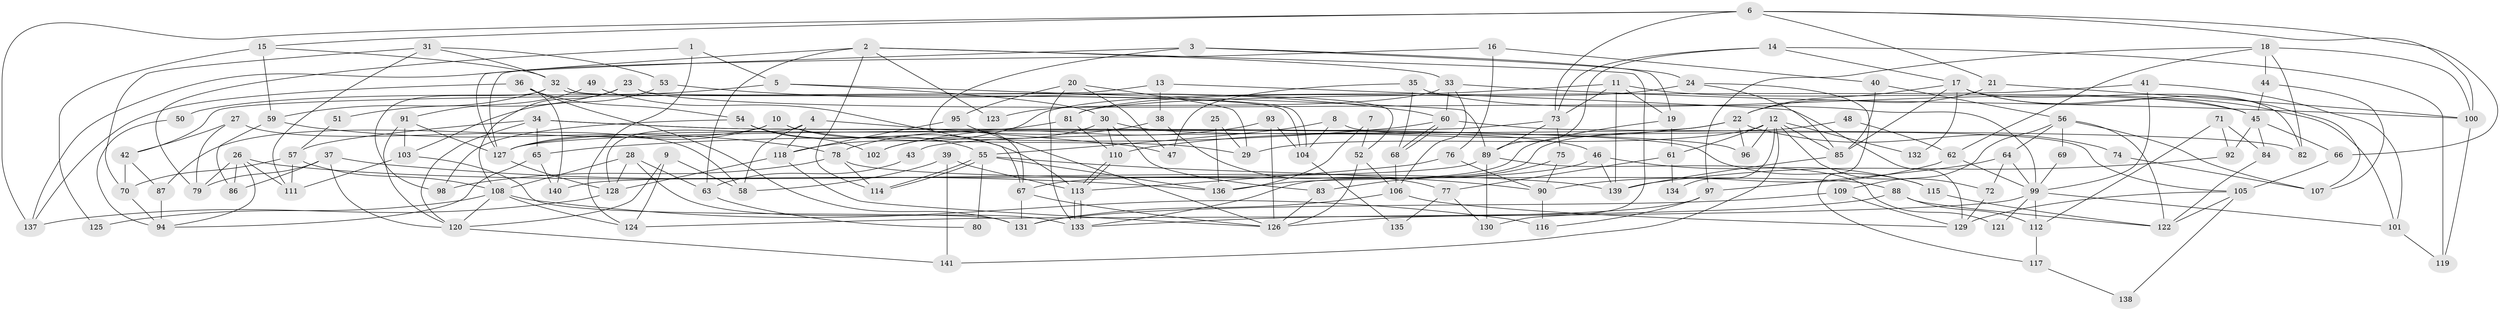 // coarse degree distribution, {10: 0.023529411764705882, 7: 0.07058823529411765, 11: 0.023529411764705882, 13: 0.011764705882352941, 6: 0.07058823529411765, 4: 0.2823529411764706, 9: 0.047058823529411764, 8: 0.03529411764705882, 5: 0.11764705882352941, 2: 0.11764705882352941, 3: 0.2}
// Generated by graph-tools (version 1.1) at 2025/51/03/04/25 22:51:15]
// undirected, 141 vertices, 282 edges
graph export_dot {
  node [color=gray90,style=filled];
  1;
  2;
  3;
  4;
  5;
  6;
  7;
  8;
  9;
  10;
  11;
  12;
  13;
  14;
  15;
  16;
  17;
  18;
  19;
  20;
  21;
  22;
  23;
  24;
  25;
  26;
  27;
  28;
  29;
  30;
  31;
  32;
  33;
  34;
  35;
  36;
  37;
  38;
  39;
  40;
  41;
  42;
  43;
  44;
  45;
  46;
  47;
  48;
  49;
  50;
  51;
  52;
  53;
  54;
  55;
  56;
  57;
  58;
  59;
  60;
  61;
  62;
  63;
  64;
  65;
  66;
  67;
  68;
  69;
  70;
  71;
  72;
  73;
  74;
  75;
  76;
  77;
  78;
  79;
  80;
  81;
  82;
  83;
  84;
  85;
  86;
  87;
  88;
  89;
  90;
  91;
  92;
  93;
  94;
  95;
  96;
  97;
  98;
  99;
  100;
  101;
  102;
  103;
  104;
  105;
  106;
  107;
  108;
  109;
  110;
  111;
  112;
  113;
  114;
  115;
  116;
  117;
  118;
  119;
  120;
  121;
  122;
  123;
  124;
  125;
  126;
  127;
  128;
  129;
  130;
  131;
  132;
  133;
  134;
  135;
  136;
  137;
  138;
  139;
  140;
  141;
  1 -- 5;
  1 -- 79;
  1 -- 124;
  2 -- 137;
  2 -- 33;
  2 -- 63;
  2 -- 114;
  2 -- 123;
  2 -- 130;
  3 -- 127;
  3 -- 19;
  3 -- 24;
  3 -- 67;
  4 -- 58;
  4 -- 118;
  4 -- 47;
  4 -- 128;
  5 -- 30;
  5 -- 89;
  5 -- 50;
  6 -- 66;
  6 -- 73;
  6 -- 15;
  6 -- 21;
  6 -- 100;
  6 -- 137;
  7 -- 52;
  7 -- 136;
  8 -- 105;
  8 -- 55;
  8 -- 104;
  9 -- 120;
  9 -- 124;
  9 -- 58;
  10 -- 113;
  10 -- 127;
  10 -- 29;
  10 -- 87;
  11 -- 118;
  11 -- 73;
  11 -- 19;
  11 -- 101;
  11 -- 139;
  12 -- 29;
  12 -- 141;
  12 -- 61;
  12 -- 72;
  12 -- 85;
  12 -- 96;
  12 -- 132;
  12 -- 134;
  13 -- 42;
  13 -- 129;
  13 -- 38;
  14 -- 73;
  14 -- 17;
  14 -- 89;
  14 -- 119;
  15 -- 59;
  15 -- 32;
  15 -- 125;
  16 -- 40;
  16 -- 127;
  16 -- 76;
  17 -- 85;
  17 -- 82;
  17 -- 22;
  17 -- 45;
  17 -- 107;
  17 -- 132;
  18 -- 62;
  18 -- 100;
  18 -- 44;
  18 -- 82;
  18 -- 97;
  19 -- 136;
  19 -- 61;
  20 -- 133;
  20 -- 95;
  20 -- 29;
  20 -- 47;
  21 -- 100;
  21 -- 22;
  22 -- 43;
  22 -- 74;
  22 -- 96;
  22 -- 110;
  23 -- 108;
  23 -- 52;
  23 -- 51;
  23 -- 99;
  24 -- 85;
  24 -- 81;
  24 -- 117;
  25 -- 136;
  25 -- 29;
  26 -- 139;
  26 -- 94;
  26 -- 79;
  26 -- 86;
  26 -- 111;
  27 -- 42;
  27 -- 79;
  27 -- 58;
  28 -- 108;
  28 -- 128;
  28 -- 63;
  28 -- 133;
  30 -- 110;
  30 -- 102;
  30 -- 46;
  30 -- 83;
  31 -- 111;
  31 -- 32;
  31 -- 53;
  31 -- 70;
  32 -- 104;
  32 -- 104;
  32 -- 59;
  32 -- 98;
  33 -- 100;
  33 -- 106;
  33 -- 60;
  33 -- 123;
  34 -- 96;
  34 -- 115;
  34 -- 57;
  34 -- 65;
  34 -- 120;
  35 -- 45;
  35 -- 47;
  35 -- 68;
  36 -- 140;
  36 -- 54;
  36 -- 131;
  36 -- 137;
  37 -- 120;
  37 -- 86;
  37 -- 79;
  37 -- 136;
  38 -- 77;
  38 -- 78;
  39 -- 58;
  39 -- 113;
  39 -- 141;
  40 -- 85;
  40 -- 56;
  41 -- 81;
  41 -- 101;
  41 -- 99;
  42 -- 70;
  42 -- 87;
  43 -- 63;
  44 -- 107;
  44 -- 45;
  45 -- 66;
  45 -- 84;
  45 -- 92;
  46 -- 67;
  46 -- 115;
  46 -- 139;
  48 -- 133;
  48 -- 62;
  49 -- 67;
  49 -- 91;
  50 -- 94;
  51 -- 57;
  52 -- 126;
  52 -- 106;
  53 -- 60;
  53 -- 103;
  54 -- 55;
  54 -- 98;
  54 -- 102;
  55 -- 114;
  55 -- 114;
  55 -- 90;
  55 -- 80;
  55 -- 136;
  56 -- 122;
  56 -- 109;
  56 -- 64;
  56 -- 69;
  56 -- 107;
  57 -- 111;
  57 -- 70;
  57 -- 108;
  59 -- 78;
  59 -- 86;
  60 -- 68;
  60 -- 68;
  60 -- 65;
  60 -- 82;
  61 -- 77;
  61 -- 134;
  62 -- 99;
  62 -- 90;
  63 -- 80;
  64 -- 99;
  64 -- 72;
  64 -- 97;
  65 -- 94;
  65 -- 140;
  66 -- 105;
  67 -- 131;
  67 -- 126;
  68 -- 106;
  69 -- 99;
  70 -- 94;
  71 -- 92;
  71 -- 112;
  71 -- 84;
  72 -- 129;
  73 -- 127;
  73 -- 75;
  73 -- 89;
  74 -- 107;
  75 -- 90;
  75 -- 83;
  76 -- 113;
  76 -- 90;
  77 -- 130;
  77 -- 135;
  78 -- 114;
  78 -- 88;
  78 -- 98;
  81 -- 110;
  81 -- 127;
  83 -- 126;
  84 -- 122;
  85 -- 139;
  87 -- 94;
  88 -- 133;
  88 -- 112;
  88 -- 122;
  89 -- 121;
  89 -- 130;
  89 -- 140;
  90 -- 116;
  91 -- 127;
  91 -- 120;
  91 -- 103;
  92 -- 139;
  93 -- 126;
  93 -- 104;
  93 -- 102;
  95 -- 126;
  95 -- 118;
  97 -- 116;
  97 -- 126;
  99 -- 101;
  99 -- 112;
  99 -- 121;
  99 -- 124;
  100 -- 119;
  101 -- 119;
  103 -- 111;
  103 -- 131;
  104 -- 135;
  105 -- 122;
  105 -- 129;
  105 -- 138;
  106 -- 131;
  106 -- 129;
  108 -- 124;
  108 -- 116;
  108 -- 120;
  108 -- 125;
  109 -- 131;
  109 -- 129;
  110 -- 113;
  110 -- 113;
  112 -- 117;
  113 -- 133;
  113 -- 133;
  115 -- 122;
  117 -- 138;
  118 -- 128;
  118 -- 126;
  120 -- 141;
  127 -- 128;
  128 -- 137;
}
